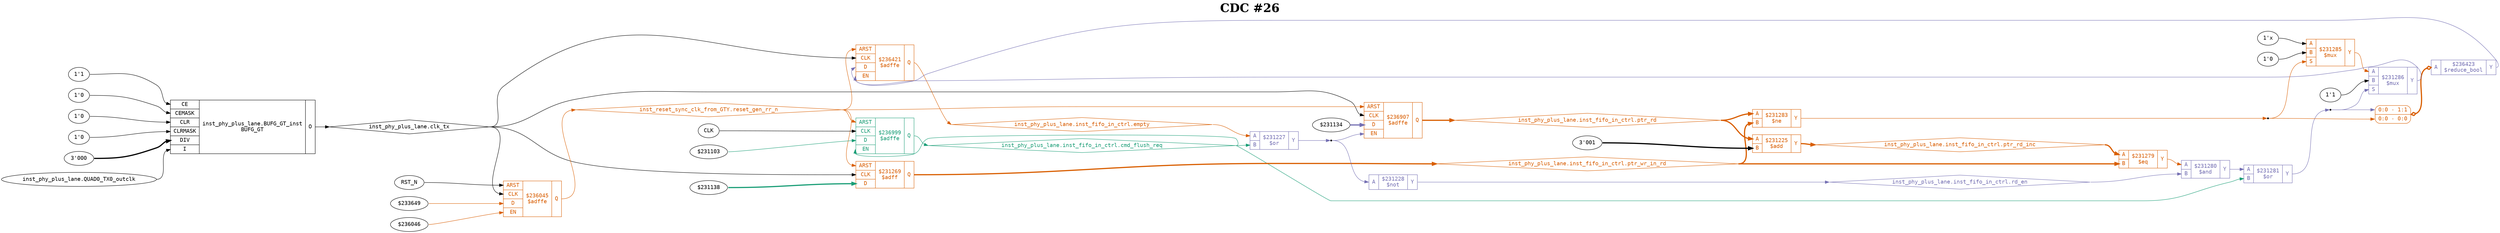 digraph "spacefibre_light_top" {
label=<<b>CDC #26</b>>;
labelloc="t"
fontsize="30"
node ["fontname"="Courier"]
edge ["fontname"="Courier"]
rankdir="LR";
remincross=true;
n9 [ shape=diamond, label="inst_phy_plus_lane.clk_tx", color="black", fontcolor="black", href="/src/module_phy_plus_lane/phy_plus_lane.vhd#651" ];
n10 [ shape=diamond, label="inst_phy_plus_lane.inst_fifo_in_ctrl.cmd_flush_req", colorscheme="dark28", color="1", fontcolor="1", href="/src/ip/fifo_dc/fifo_dc.vhd#111" ];
n11 [ shape=diamond, label="inst_phy_plus_lane.inst_fifo_in_ctrl.empty", colorscheme="dark28", color="2", fontcolor="2", href="/src/ip/fifo_dc/fifo_dc.vhd#129" ];
n12 [ shape=diamond, label="inst_phy_plus_lane.inst_fifo_in_ctrl.ptr_rd", colorscheme="dark28", color="2", fontcolor="2", href="/src/ip/fifo_dc/fifo_dc.vhd#98" ];
n13 [ shape=diamond, label="inst_phy_plus_lane.inst_fifo_in_ctrl.ptr_rd_inc", colorscheme="dark28", color="2", fontcolor="2", href="/src/ip/fifo_dc/fifo_dc.vhd#99" ];
n14 [ shape=diamond, label="inst_phy_plus_lane.inst_fifo_in_ctrl.ptr_wr_in_rd", colorscheme="dark28", color="2", fontcolor="2", href="/src/ip/fifo_dc/fifo_dc.vhd#105" ];
n15 [ shape=diamond, label="inst_phy_plus_lane.inst_fifo_in_ctrl.rd_en", colorscheme="dark28", color="3", fontcolor="3", href="/src/ip/fifo_dc/fifo_dc.vhd#124" ];
n16 [ shape=diamond, label="inst_reset_sync_clk_from_GTY.reset_gen_rr_n", colorscheme="dark28", color="2", fontcolor="2", href="/src/ip_spacefibre_light_top/reset_gen.vhd#46" ];
{ rank="source";}
{ rank="sink";}
v0 [ label="RST_N" ];
v1 [ label="$233649" ];
v2 [ label="$236046" ];
c22 [ shape=record, label="{{<p17> ARST|<p18> CLK|<p19> D|<p20> EN}|$236045\n$adffe|{<p21> Q}}", colorscheme="dark28", color="2", fontcolor="2" , href="/src/ip_spacefibre_light_top/reset_gen.vhd#56"  ];
c23 [ shape=record, label="{{<p17> ARST|<p18> CLK|<p19> D|<p20> EN}|$236421\n$adffe|{<p21> Q}}", colorscheme="dark28", color="2", fontcolor="2" , href="/src/ip/fifo_dc/fifo_dc.vhd#378"  ];
v3 [ label="$231134" ];
c24 [ shape=record, label="{{<p17> ARST|<p18> CLK|<p19> D|<p20> EN}|$236907\n$adffe|{<p21> Q}}", colorscheme="dark28", color="2", fontcolor="2" , href="/src/ip/fifo_dc/fifo_dc.vhd#321"  ];
v4 [ label="CLK" ];
v5 [ label="$231103" ];
c25 [ shape=record, label="{{<p17> ARST|<p18> CLK|<p19> D|<p20> EN}|$236999\n$adffe|{<p21> Q}}", colorscheme="dark28", color="1", fontcolor="1" , href="/src/ip/fifo_dc/fifo_dc.vhd#440"  ];
c28 [ shape=record, label="{{<p26> A}|$236423\n$reduce_bool|{<p27> Y}}", colorscheme="dark28", color="3", fontcolor="3" ];
x6 [ shape=record, style=rounded, label="<s1> 0:0 - 1:1 |<s0> 0:0 - 0:0 ", colorscheme="dark28", color="2", fontcolor="2" ];
x6:e -> c28:p26:w [arrowhead=odiamond, arrowtail=odiamond, dir=both, colorscheme="dark28", color="2", fontcolor="2", style="setlinewidth(3)", label=""];
v7 [ label="3'001" ];
c30 [ shape=record, label="{{<p26> A|<p29> B}|$231225\n$add|{<p27> Y}}", colorscheme="dark28", color="2", fontcolor="2" , href="/src/ip/fifo_dc/fifo_dc.vhd#289"  ];
c31 [ shape=record, label="{{<p26> A|<p29> B}|$231279\n$eq|{<p27> Y}}", colorscheme="dark28", color="2", fontcolor="2" , href="/src/ip/fifo_dc/fifo_dc.vhd#383"  ];
c32 [ shape=record, label="{{<p26> A|<p29> B}|$231280\n$and|{<p27> Y}}", colorscheme="dark28", color="3", fontcolor="3" , href="/src/ip/fifo_dc/fifo_dc.vhd#383"  ];
c33 [ shape=record, label="{{<p26> A|<p29> B}|$231281\n$or|{<p27> Y}}", colorscheme="dark28", color="3", fontcolor="3" , href="/src/ip/fifo_dc/fifo_dc.vhd#383"  ];
v8 [ label="1'x" ];
v9 [ label="1'0" ];
c35 [ shape=record, label="{{<p26> A|<p29> B|<p34> S}|$231285\n$mux|{<p27> Y}}", colorscheme="dark28", color="2", fontcolor="2" , href="/src/ip/fifo_dc/fifo_dc.vhd#383"  ];
v10 [ label="1'1" ];
c36 [ shape=record, label="{{<p26> A|<p29> B|<p34> S}|$231286\n$mux|{<p27> Y}}", colorscheme="dark28", color="3", fontcolor="3" , href="/src/ip/fifo_dc/fifo_dc.vhd#383"  ];
c37 [ shape=record, label="{{<p26> A|<p29> B}|$231227\n$or|{<p27> Y}}", colorscheme="dark28", color="3", fontcolor="3" , href="/src/ip/fifo_dc/fifo_dc.vhd#290"  ];
c38 [ shape=record, label="{{<p26> A}|$231228\n$not|{<p27> Y}}", colorscheme="dark28", color="3", fontcolor="3" , href="/src/ip/fifo_dc/fifo_dc.vhd#290"  ];
c39 [ shape=record, label="{{<p26> A|<p29> B}|$231283\n$ne|{<p27> Y}}", colorscheme="dark28", color="2", fontcolor="2" , href="/src/ip/fifo_dc/fifo_dc.vhd#385"  ];
v11 [ label="$231138" ];
c40 [ shape=record, label="{{<p17> ARST|<p18> CLK|<p19> D}|$231269\n$adff|{<p21> Q}}", colorscheme="dark28", color="2", fontcolor="2" , href="/src/ip/fifo_dc/fifo_dc.vhd#344"  ];
v12 [ label="1'1" ];
v13 [ label="1'0" ];
v14 [ label="1'0" ];
v15 [ label="1'0" ];
v16 [ label="3'000" ];
v17 [ label="inst_phy_plus_lane.QUAD0_TX0_outclk" ];
c48 [ shape=record, label="{{<p41> CE|<p42> CEMASK|<p43> CLR|<p44> CLRMASK|<p45> DIV|<p46> I}|inst_phy_plus_lane.BUFG_GT_inst\nBUFG_GT|{<p47> O}}", href="/src/module_phy_plus_lane/phy_plus_lane.vhd#991"  ];
c28:p27:e -> c23:p20:w [colorscheme="dark28", color="3", fontcolor="3", label=""];
c25:p21:e -> n10:w [colorscheme="dark28", color="1", fontcolor="1", label=""];
n10:e -> c25:p20:w [colorscheme="dark28", color="1", fontcolor="1", label=""];
n10:e -> c33:p29:w [colorscheme="dark28", color="1", fontcolor="1", label=""];
n10:e -> c37:p29:w [colorscheme="dark28", color="1", fontcolor="1", label=""];
c23:p21:e -> n11:w [colorscheme="dark28", color="2", fontcolor="2", label=""];
n11:e -> c37:p26:w [colorscheme="dark28", color="2", fontcolor="2", label=""];
c24:p21:e -> n12:w [colorscheme="dark28", color="2", fontcolor="2", style="setlinewidth(3)", label=""];
n12:e -> c30:p26:w [colorscheme="dark28", color="2", fontcolor="2", style="setlinewidth(3)", label=""];
n12:e -> c39:p26:w [colorscheme="dark28", color="2", fontcolor="2", style="setlinewidth(3)", label=""];
c30:p27:e -> n13:w [colorscheme="dark28", color="2", fontcolor="2", style="setlinewidth(3)", label=""];
n13:e -> c31:p26:w [colorscheme="dark28", color="2", fontcolor="2", style="setlinewidth(3)", label=""];
c40:p21:e -> n14:w [colorscheme="dark28", color="2", fontcolor="2", style="setlinewidth(3)", label=""];
n14:e -> c31:p29:w [colorscheme="dark28", color="2", fontcolor="2", style="setlinewidth(3)", label=""];
n14:e -> c39:p29:w [colorscheme="dark28", color="2", fontcolor="2", style="setlinewidth(3)", label=""];
c38:p27:e -> n15:w [colorscheme="dark28", color="3", fontcolor="3", label=""];
n15:e -> c32:p29:w [colorscheme="dark28", color="3", fontcolor="3", label=""];
c22:p21:e -> n16:w [colorscheme="dark28", color="2", fontcolor="2", label=""];
n16:e -> c23:p17:w [colorscheme="dark28", color="2", fontcolor="2", label=""];
n16:e -> c24:p17:w [colorscheme="dark28", color="2", fontcolor="2", label=""];
n16:e -> c25:p17:w [colorscheme="dark28", color="2", fontcolor="2", label=""];
n16:e -> c40:p17:w [colorscheme="dark28", color="2", fontcolor="2", label=""];
n2 [ shape=point ];
c37:p27:e -> n2:w [colorscheme="dark28", color="3", fontcolor="3", label=""];
n2:e -> c24:p20:w [colorscheme="dark28", color="3", fontcolor="3", label=""];
n2:e -> c38:p26:w [colorscheme="dark28", color="3", fontcolor="3", label=""];
c31:p27:e -> c32:p26:w [colorscheme="dark28", color="2", fontcolor="2", label=""];
c32:p27:e -> c33:p26:w [colorscheme="dark28", color="3", fontcolor="3", label=""];
n5 [ shape=point ];
c33:p27:e -> n5:w [colorscheme="dark28", color="3", fontcolor="3", label=""];
n5:e -> c36:p34:w [colorscheme="dark28", color="3", fontcolor="3", label=""];
n5:e -> x6:s1:w [colorscheme="dark28", color="3", fontcolor="3", label=""];
n6 [ shape=point ];
c39:p27:e -> n6:w [colorscheme="dark28", color="2", fontcolor="2", label=""];
n6:e -> c35:p34:w [colorscheme="dark28", color="2", fontcolor="2", label=""];
n6:e -> x6:s0:w [colorscheme="dark28", color="2", fontcolor="2", label=""];
c35:p27:e -> c36:p26:w [colorscheme="dark28", color="2", fontcolor="2", label=""];
c36:p27:e -> c23:p19:w [colorscheme="dark28", color="3", fontcolor="3", label=""];
c48:p47:e -> n9:w [color="black", fontcolor="black", label=""];
n9:e -> c22:p18:w [color="black", fontcolor="black", label=""];
n9:e -> c23:p18:w [color="black", fontcolor="black", label=""];
n9:e -> c24:p18:w [color="black", fontcolor="black", label=""];
n9:e -> c40:p18:w [color="black", fontcolor="black", label=""];
v0:e -> c22:p17:w [color="black", fontcolor="black", label=""];
v1:e -> c22:p19:w [colorscheme="dark28", color="2", fontcolor="2", label=""];
v10:e -> c36:p29:w [color="black", fontcolor="black", label=""];
v11:e -> c40:p19:w [colorscheme="dark28", color="1", fontcolor="1", style="setlinewidth(3)", label=""];
v12:e -> c48:p41:w [color="black", fontcolor="black", label=""];
v13:e -> c48:p42:w [color="black", fontcolor="black", label=""];
v14:e -> c48:p43:w [color="black", fontcolor="black", label=""];
v15:e -> c48:p44:w [color="black", fontcolor="black", label=""];
v16:e -> c48:p45:w [color="black", fontcolor="black", style="setlinewidth(3)", label=""];
v17:e -> c48:p46:w [color="black", fontcolor="black", label=""];
v2:e -> c22:p20:w [colorscheme="dark28", color="2", fontcolor="2", label=""];
v3:e -> c24:p19:w [colorscheme="dark28", color="3", fontcolor="3", style="setlinewidth(3)", label=""];
v4:e -> c25:p18:w [color="black", fontcolor="black", label=""];
v5:e -> c25:p19:w [colorscheme="dark28", color="1", fontcolor="1", label=""];
v7:e -> c30:p29:w [color="black", fontcolor="black", style="setlinewidth(3)", label=""];
v8:e -> c35:p26:w [color="black", fontcolor="black", label=""];
v9:e -> c35:p29:w [color="black", fontcolor="black", label=""];
}
